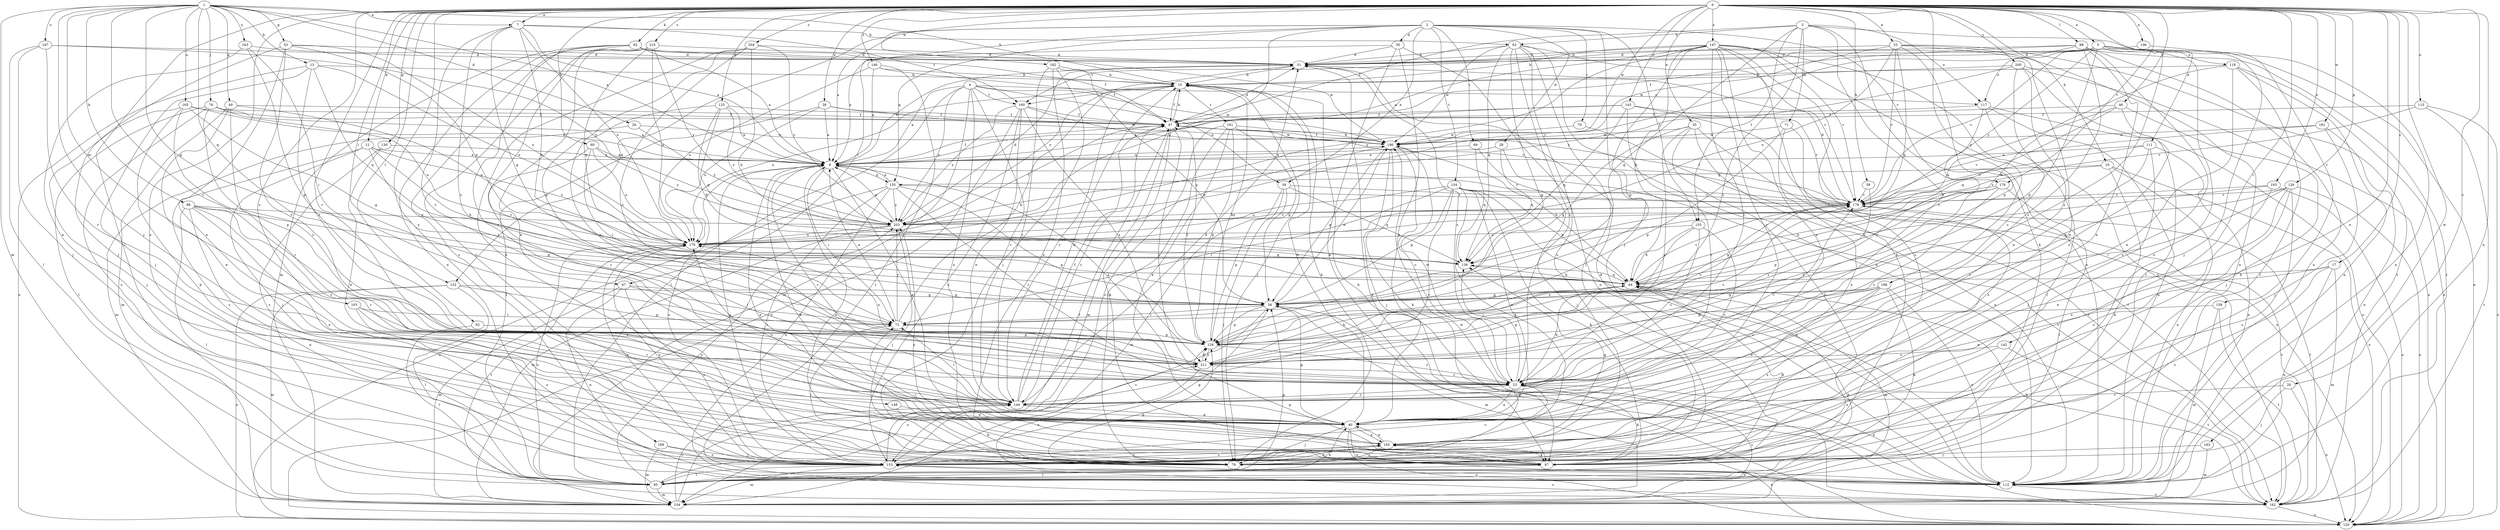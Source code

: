 strict digraph  {
0;
1;
2;
3;
4;
5;
7;
8;
10;
12;
13;
15;
17;
20;
23;
26;
28;
30;
31;
33;
35;
36;
39;
40;
46;
47;
49;
53;
56;
58;
60;
62;
64;
67;
69;
70;
71;
72;
76;
79;
82;
86;
87;
88;
92;
95;
103;
104;
106;
111;
112;
115;
117;
118;
120;
125;
126;
128;
130;
132;
135;
136;
142;
143;
144;
146;
147;
148;
153;
154;
155;
158;
160;
161;
162;
163;
165;
167;
170;
176;
178;
181;
182;
183;
186;
189;
193;
195;
196;
200;
203;
204;
210;
211;
0 -> 5  [label=a];
0 -> 7  [label=a];
0 -> 10  [label=b];
0 -> 12  [label=b];
0 -> 17  [label=c];
0 -> 20  [label=c];
0 -> 33  [label=e];
0 -> 35  [label=e];
0 -> 36  [label=e];
0 -> 46  [label=f];
0 -> 58  [label=h];
0 -> 60  [label=h];
0 -> 67  [label=i];
0 -> 82  [label=k];
0 -> 88  [label=l];
0 -> 92  [label=l];
0 -> 95  [label=l];
0 -> 106  [label=n];
0 -> 111  [label=n];
0 -> 112  [label=n];
0 -> 115  [label=o];
0 -> 125  [label=p];
0 -> 126  [label=p];
0 -> 130  [label=q];
0 -> 142  [label=r];
0 -> 143  [label=r];
0 -> 144  [label=r];
0 -> 146  [label=s];
0 -> 147  [label=s];
0 -> 148  [label=s];
0 -> 153  [label=s];
0 -> 176  [label=v];
0 -> 181  [label=w];
0 -> 182  [label=w];
0 -> 183  [label=w];
0 -> 186  [label=w];
0 -> 189  [label=x];
0 -> 193  [label=x];
0 -> 195  [label=x];
0 -> 196  [label=y];
0 -> 200  [label=y];
0 -> 204  [label=z];
0 -> 210  [label=z];
1 -> 7  [label=a];
1 -> 8  [label=a];
1 -> 13  [label=b];
1 -> 15  [label=b];
1 -> 23  [label=c];
1 -> 26  [label=d];
1 -> 49  [label=g];
1 -> 53  [label=g];
1 -> 56  [label=g];
1 -> 76  [label=j];
1 -> 79  [label=j];
1 -> 86  [label=k];
1 -> 103  [label=m];
1 -> 104  [label=m];
1 -> 132  [label=q];
1 -> 163  [label=u];
1 -> 165  [label=u];
1 -> 167  [label=u];
2 -> 8  [label=a];
2 -> 28  [label=d];
2 -> 30  [label=d];
2 -> 39  [label=e];
2 -> 67  [label=i];
2 -> 69  [label=i];
2 -> 70  [label=i];
2 -> 79  [label=j];
2 -> 132  [label=q];
2 -> 135  [label=q];
2 -> 154  [label=t];
2 -> 155  [label=t];
2 -> 170  [label=u];
2 -> 176  [label=v];
3 -> 23  [label=c];
3 -> 47  [label=f];
3 -> 56  [label=g];
3 -> 62  [label=h];
3 -> 71  [label=i];
3 -> 87  [label=k];
3 -> 117  [label=o];
3 -> 155  [label=t];
3 -> 158  [label=t];
3 -> 211  [label=z];
4 -> 8  [label=a];
4 -> 39  [label=e];
4 -> 95  [label=l];
4 -> 104  [label=m];
4 -> 117  [label=o];
4 -> 144  [label=r];
4 -> 160  [label=t];
4 -> 186  [label=w];
4 -> 195  [label=x];
4 -> 203  [label=y];
5 -> 31  [label=d];
5 -> 79  [label=j];
5 -> 117  [label=o];
5 -> 118  [label=o];
5 -> 120  [label=o];
5 -> 128  [label=p];
5 -> 153  [label=s];
5 -> 160  [label=t];
5 -> 178  [label=v];
5 -> 203  [label=y];
5 -> 211  [label=z];
7 -> 8  [label=a];
7 -> 23  [label=c];
7 -> 56  [label=g];
7 -> 62  [label=h];
7 -> 64  [label=h];
7 -> 160  [label=t];
7 -> 170  [label=u];
7 -> 211  [label=z];
8 -> 31  [label=d];
8 -> 40  [label=e];
8 -> 47  [label=f];
8 -> 72  [label=i];
8 -> 87  [label=k];
8 -> 135  [label=q];
8 -> 144  [label=r];
8 -> 153  [label=s];
8 -> 178  [label=v];
10 -> 87  [label=k];
10 -> 112  [label=n];
10 -> 120  [label=o];
10 -> 135  [label=q];
10 -> 178  [label=v];
12 -> 8  [label=a];
12 -> 64  [label=h];
12 -> 72  [label=i];
12 -> 79  [label=j];
12 -> 153  [label=s];
12 -> 170  [label=u];
13 -> 15  [label=b];
13 -> 79  [label=j];
13 -> 120  [label=o];
13 -> 136  [label=q];
13 -> 170  [label=u];
13 -> 211  [label=z];
15 -> 47  [label=f];
15 -> 79  [label=j];
15 -> 144  [label=r];
15 -> 160  [label=t];
15 -> 161  [label=t];
15 -> 170  [label=u];
17 -> 40  [label=e];
17 -> 64  [label=h];
17 -> 104  [label=m];
17 -> 112  [label=n];
17 -> 153  [label=s];
20 -> 79  [label=j];
20 -> 120  [label=o];
20 -> 144  [label=r];
23 -> 8  [label=a];
23 -> 40  [label=e];
23 -> 64  [label=h];
23 -> 87  [label=k];
23 -> 112  [label=n];
23 -> 136  [label=q];
23 -> 144  [label=r];
23 -> 178  [label=v];
23 -> 186  [label=w];
26 -> 104  [label=m];
26 -> 186  [label=w];
26 -> 203  [label=y];
28 -> 8  [label=a];
28 -> 136  [label=q];
28 -> 162  [label=t];
30 -> 8  [label=a];
30 -> 31  [label=d];
30 -> 40  [label=e];
30 -> 87  [label=k];
30 -> 120  [label=o];
31 -> 15  [label=b];
31 -> 23  [label=c];
31 -> 203  [label=y];
33 -> 31  [label=d];
33 -> 40  [label=e];
33 -> 112  [label=n];
33 -> 128  [label=p];
33 -> 136  [label=q];
33 -> 162  [label=t];
33 -> 170  [label=u];
33 -> 178  [label=v];
33 -> 186  [label=w];
35 -> 23  [label=c];
35 -> 56  [label=g];
35 -> 87  [label=k];
35 -> 112  [label=n];
35 -> 120  [label=o];
35 -> 186  [label=w];
36 -> 8  [label=a];
36 -> 47  [label=f];
36 -> 95  [label=l];
36 -> 170  [label=u];
36 -> 186  [label=w];
39 -> 79  [label=j];
39 -> 104  [label=m];
39 -> 128  [label=p];
39 -> 136  [label=q];
39 -> 178  [label=v];
40 -> 15  [label=b];
40 -> 56  [label=g];
40 -> 79  [label=j];
40 -> 112  [label=n];
40 -> 120  [label=o];
40 -> 170  [label=u];
40 -> 195  [label=x];
46 -> 23  [label=c];
46 -> 47  [label=f];
46 -> 79  [label=j];
46 -> 136  [label=q];
46 -> 170  [label=u];
47 -> 15  [label=b];
47 -> 23  [label=c];
47 -> 31  [label=d];
47 -> 87  [label=k];
47 -> 104  [label=m];
47 -> 144  [label=r];
47 -> 186  [label=w];
49 -> 40  [label=e];
49 -> 47  [label=f];
49 -> 104  [label=m];
49 -> 144  [label=r];
49 -> 170  [label=u];
53 -> 23  [label=c];
53 -> 31  [label=d];
53 -> 40  [label=e];
53 -> 79  [label=j];
53 -> 136  [label=q];
53 -> 170  [label=u];
56 -> 72  [label=i];
56 -> 104  [label=m];
56 -> 128  [label=p];
56 -> 153  [label=s];
56 -> 186  [label=w];
58 -> 178  [label=v];
58 -> 211  [label=z];
60 -> 8  [label=a];
60 -> 23  [label=c];
60 -> 72  [label=i];
60 -> 170  [label=u];
60 -> 203  [label=y];
62 -> 23  [label=c];
62 -> 31  [label=d];
62 -> 95  [label=l];
62 -> 112  [label=n];
62 -> 128  [label=p];
62 -> 136  [label=q];
62 -> 153  [label=s];
62 -> 178  [label=v];
62 -> 186  [label=w];
64 -> 56  [label=g];
64 -> 104  [label=m];
64 -> 136  [label=q];
64 -> 178  [label=v];
67 -> 56  [label=g];
67 -> 72  [label=i];
67 -> 104  [label=m];
67 -> 112  [label=n];
67 -> 153  [label=s];
69 -> 8  [label=a];
69 -> 79  [label=j];
69 -> 136  [label=q];
70 -> 162  [label=t];
70 -> 186  [label=w];
71 -> 128  [label=p];
71 -> 153  [label=s];
71 -> 186  [label=w];
71 -> 195  [label=x];
72 -> 8  [label=a];
72 -> 15  [label=b];
72 -> 128  [label=p];
72 -> 203  [label=y];
76 -> 8  [label=a];
76 -> 47  [label=f];
76 -> 95  [label=l];
76 -> 153  [label=s];
76 -> 170  [label=u];
76 -> 211  [label=z];
79 -> 8  [label=a];
79 -> 15  [label=b];
79 -> 72  [label=i];
79 -> 195  [label=x];
82 -> 8  [label=a];
82 -> 23  [label=c];
82 -> 31  [label=d];
82 -> 47  [label=f];
82 -> 104  [label=m];
82 -> 112  [label=n];
82 -> 144  [label=r];
82 -> 186  [label=w];
86 -> 23  [label=c];
86 -> 56  [label=g];
86 -> 95  [label=l];
86 -> 112  [label=n];
86 -> 144  [label=r];
86 -> 195  [label=x];
86 -> 203  [label=y];
87 -> 8  [label=a];
87 -> 64  [label=h];
87 -> 72  [label=i];
87 -> 95  [label=l];
87 -> 128  [label=p];
87 -> 203  [label=y];
88 -> 23  [label=c];
88 -> 31  [label=d];
88 -> 40  [label=e];
88 -> 47  [label=f];
88 -> 112  [label=n];
88 -> 153  [label=s];
88 -> 162  [label=t];
88 -> 203  [label=y];
92 -> 95  [label=l];
92 -> 128  [label=p];
95 -> 40  [label=e];
95 -> 56  [label=g];
95 -> 104  [label=m];
95 -> 170  [label=u];
95 -> 203  [label=y];
95 -> 211  [label=z];
103 -> 72  [label=i];
103 -> 144  [label=r];
103 -> 153  [label=s];
103 -> 211  [label=z];
104 -> 23  [label=c];
104 -> 47  [label=f];
104 -> 64  [label=h];
104 -> 144  [label=r];
106 -> 31  [label=d];
106 -> 112  [label=n];
111 -> 8  [label=a];
111 -> 79  [label=j];
111 -> 112  [label=n];
111 -> 144  [label=r];
111 -> 178  [label=v];
112 -> 15  [label=b];
112 -> 31  [label=d];
112 -> 56  [label=g];
112 -> 128  [label=p];
112 -> 162  [label=t];
115 -> 47  [label=f];
115 -> 120  [label=o];
115 -> 162  [label=t];
115 -> 178  [label=v];
117 -> 47  [label=f];
117 -> 95  [label=l];
117 -> 112  [label=n];
117 -> 120  [label=o];
117 -> 211  [label=z];
118 -> 15  [label=b];
118 -> 40  [label=e];
118 -> 64  [label=h];
118 -> 95  [label=l];
118 -> 112  [label=n];
118 -> 120  [label=o];
120 -> 31  [label=d];
120 -> 195  [label=x];
125 -> 8  [label=a];
125 -> 47  [label=f];
125 -> 64  [label=h];
125 -> 136  [label=q];
125 -> 203  [label=y];
125 -> 211  [label=z];
126 -> 40  [label=e];
126 -> 64  [label=h];
126 -> 72  [label=i];
126 -> 120  [label=o];
126 -> 153  [label=s];
126 -> 178  [label=v];
126 -> 195  [label=x];
128 -> 15  [label=b];
128 -> 23  [label=c];
128 -> 47  [label=f];
128 -> 178  [label=v];
128 -> 211  [label=z];
130 -> 8  [label=a];
130 -> 40  [label=e];
130 -> 153  [label=s];
132 -> 56  [label=g];
132 -> 95  [label=l];
132 -> 104  [label=m];
132 -> 120  [label=o];
132 -> 128  [label=p];
135 -> 8  [label=a];
135 -> 23  [label=c];
135 -> 112  [label=n];
135 -> 120  [label=o];
135 -> 128  [label=p];
135 -> 153  [label=s];
135 -> 178  [label=v];
135 -> 203  [label=y];
136 -> 64  [label=h];
142 -> 153  [label=s];
142 -> 162  [label=t];
142 -> 211  [label=z];
143 -> 8  [label=a];
143 -> 47  [label=f];
143 -> 136  [label=q];
143 -> 144  [label=r];
143 -> 162  [label=t];
143 -> 178  [label=v];
144 -> 15  [label=b];
144 -> 31  [label=d];
144 -> 40  [label=e];
144 -> 47  [label=f];
144 -> 72  [label=i];
146 -> 8  [label=a];
146 -> 15  [label=b];
146 -> 47  [label=f];
146 -> 162  [label=t];
146 -> 170  [label=u];
147 -> 8  [label=a];
147 -> 15  [label=b];
147 -> 23  [label=c];
147 -> 31  [label=d];
147 -> 40  [label=e];
147 -> 64  [label=h];
147 -> 87  [label=k];
147 -> 112  [label=n];
147 -> 128  [label=p];
147 -> 144  [label=r];
147 -> 153  [label=s];
147 -> 162  [label=t];
147 -> 170  [label=u];
147 -> 178  [label=v];
148 -> 40  [label=e];
148 -> 87  [label=k];
153 -> 8  [label=a];
153 -> 23  [label=c];
153 -> 56  [label=g];
153 -> 95  [label=l];
153 -> 104  [label=m];
153 -> 112  [label=n];
153 -> 144  [label=r];
153 -> 170  [label=u];
153 -> 195  [label=x];
154 -> 40  [label=e];
154 -> 56  [label=g];
154 -> 64  [label=h];
154 -> 72  [label=i];
154 -> 87  [label=k];
154 -> 112  [label=n];
154 -> 144  [label=r];
154 -> 170  [label=u];
154 -> 178  [label=v];
154 -> 195  [label=x];
155 -> 23  [label=c];
155 -> 64  [label=h];
155 -> 144  [label=r];
155 -> 170  [label=u];
155 -> 211  [label=z];
158 -> 72  [label=i];
158 -> 104  [label=m];
158 -> 162  [label=t];
160 -> 40  [label=e];
160 -> 47  [label=f];
160 -> 120  [label=o];
160 -> 153  [label=s];
160 -> 178  [label=v];
160 -> 203  [label=y];
160 -> 211  [label=z];
161 -> 40  [label=e];
161 -> 56  [label=g];
161 -> 79  [label=j];
161 -> 128  [label=p];
161 -> 153  [label=s];
161 -> 186  [label=w];
162 -> 64  [label=h];
162 -> 120  [label=o];
162 -> 153  [label=s];
162 -> 178  [label=v];
162 -> 186  [label=w];
163 -> 31  [label=d];
163 -> 40  [label=e];
163 -> 72  [label=i];
163 -> 128  [label=p];
165 -> 8  [label=a];
165 -> 47  [label=f];
165 -> 56  [label=g];
165 -> 79  [label=j];
165 -> 87  [label=k];
165 -> 128  [label=p];
167 -> 31  [label=d];
167 -> 79  [label=j];
167 -> 95  [label=l];
167 -> 144  [label=r];
167 -> 203  [label=y];
170 -> 136  [label=q];
170 -> 153  [label=s];
170 -> 162  [label=t];
170 -> 186  [label=w];
176 -> 23  [label=c];
176 -> 64  [label=h];
176 -> 95  [label=l];
176 -> 128  [label=p];
176 -> 178  [label=v];
176 -> 211  [label=z];
178 -> 31  [label=d];
178 -> 47  [label=f];
178 -> 56  [label=g];
178 -> 162  [label=t];
178 -> 203  [label=y];
181 -> 79  [label=j];
181 -> 112  [label=n];
181 -> 178  [label=v];
181 -> 186  [label=w];
182 -> 15  [label=b];
182 -> 56  [label=g];
182 -> 79  [label=j];
182 -> 144  [label=r];
182 -> 195  [label=x];
183 -> 79  [label=j];
183 -> 104  [label=m];
186 -> 8  [label=a];
186 -> 23  [label=c];
186 -> 47  [label=f];
186 -> 56  [label=g];
186 -> 64  [label=h];
186 -> 79  [label=j];
186 -> 87  [label=k];
189 -> 79  [label=j];
189 -> 104  [label=m];
189 -> 153  [label=s];
193 -> 64  [label=h];
193 -> 120  [label=o];
193 -> 153  [label=s];
193 -> 178  [label=v];
195 -> 40  [label=e];
195 -> 79  [label=j];
195 -> 87  [label=k];
195 -> 136  [label=q];
195 -> 153  [label=s];
196 -> 23  [label=c];
196 -> 40  [label=e];
196 -> 56  [label=g];
196 -> 87  [label=k];
196 -> 112  [label=n];
196 -> 128  [label=p];
196 -> 153  [label=s];
200 -> 15  [label=b];
200 -> 23  [label=c];
200 -> 40  [label=e];
200 -> 95  [label=l];
200 -> 120  [label=o];
200 -> 203  [label=y];
203 -> 8  [label=a];
203 -> 31  [label=d];
203 -> 47  [label=f];
203 -> 79  [label=j];
203 -> 104  [label=m];
203 -> 170  [label=u];
203 -> 178  [label=v];
204 -> 31  [label=d];
204 -> 64  [label=h];
204 -> 87  [label=k];
204 -> 128  [label=p];
204 -> 203  [label=y];
204 -> 211  [label=z];
210 -> 31  [label=d];
210 -> 40  [label=e];
210 -> 79  [label=j];
210 -> 136  [label=q];
210 -> 153  [label=s];
210 -> 170  [label=u];
210 -> 203  [label=y];
211 -> 23  [label=c];
211 -> 64  [label=h];
211 -> 112  [label=n];
211 -> 128  [label=p];
211 -> 170  [label=u];
211 -> 178  [label=v];
}
